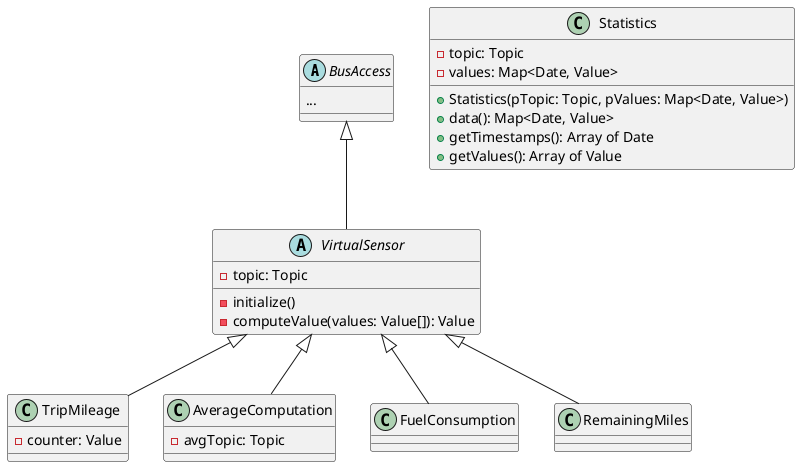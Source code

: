Component diagram 2

@startuml

abstract class BusAccess {
	...
}

abstract class VirtualSensor {
	-topic: Topic
	-initialize()
	-computeValue(values: Value[]): Value
}

class TripMileage {
	-counter: Value
}

class AverageComputation {
	-avgTopic: Topic
}

class Statistics {
	-topic: Topic
	-values: Map<Date, Value>
	+Statistics(pTopic: Topic, pValues: Map<Date, Value>)
	+data(): Map<Date, Value>
	+getTimestamps(): Array of Date
	+getValues(): Array of Value
}


VirtualSensor <|-- FuelConsumption
VirtualSensor <|-- TripMileage
VirtualSensor <|-- AverageComputation
VirtualSensor <|-- RemainingMiles

BusAccess <|-- VirtualSensor

@enduml

